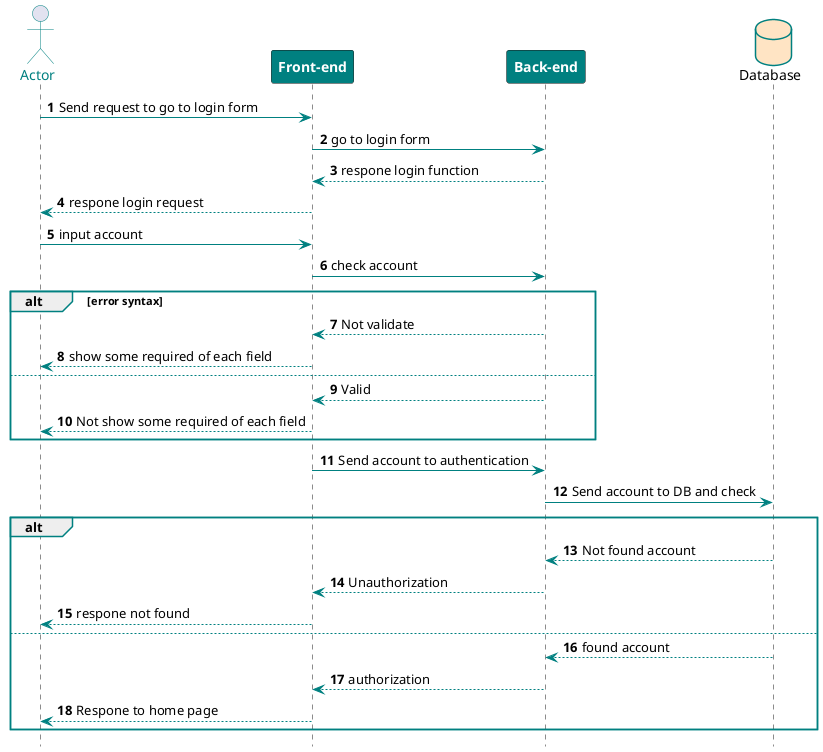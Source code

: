 @startuml
'https://plantuml.com/class-diagram
skinparam DatabaseBackgroundColor #bisque
skinparam DatabaseBorderColor #teal
skinparam NoteFontColor #444
skinparam NoteBackgroundColor #powderblue
skinparam NoteBorderColor #teal
autonumber
skinparam sequence{
ParticipantBackgroundColor #teal
ParticipantFontColor white
ParticipantFontStyle bold
ArrowColor #teal
GroupBorderColor #teal
ActorFontColor #teal
ActorBorderColor #teal
}
hidefootbox
actor Actor as a
participant "Front-end" as fe
participant "Back-end" as be
database "Database" as db

a->fe:Send request to go to login form
fe->be:go to login form
be --> fe:respone login function
fe-->a:respone login request
a->fe:input account
fe->be:check account
alt error syntax
be-->fe:Not validate
fe-->a:show some required of each field
else
be-->fe:Valid
fe-->a:Not show some required of each field
end
fe->be:Send account to authentication
be->db:Send account to DB and check
alt
db-->be:Not found account
be-->fe:Unauthorization
fe-->a:respone not found
else
db-->be:found account
be-->fe : authorization
fe-->a:Respone to home page
end
@enduml